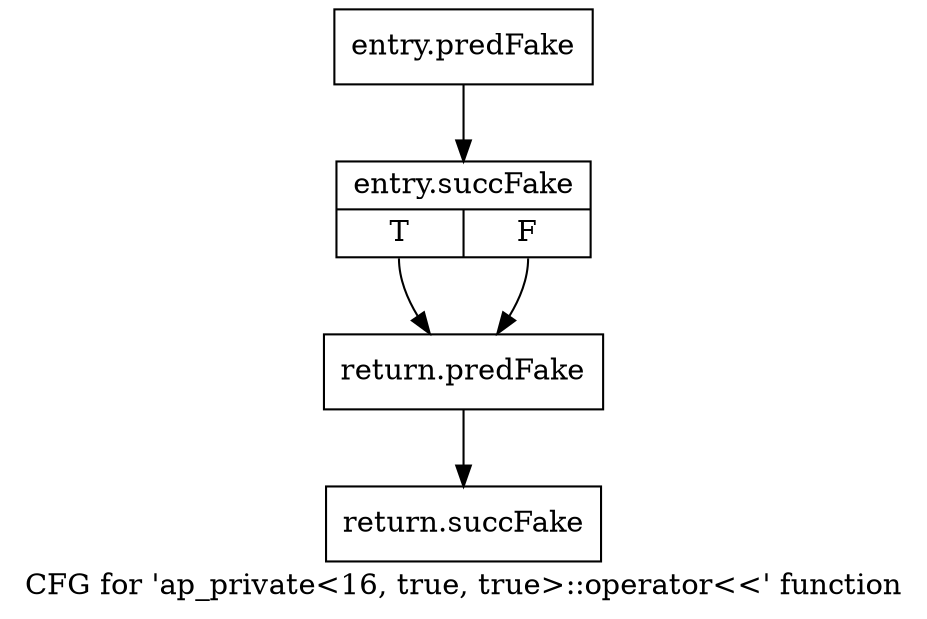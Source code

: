 digraph "CFG for 'ap_private\<16, true, true\>::operator\<\<' function" {
	label="CFG for 'ap_private\<16, true, true\>::operator\<\<' function";

	Node0x3e2fe60 [shape=record,filename="",linenumber="",label="{entry.predFake}"];
	Node0x3e2fe60 -> Node0x3edde90[ callList="" memoryops="" filename="/tools/Xilinx/Vitis_HLS/2022.1/include/etc/ap_private.h" execusionnum="0"];
	Node0x3edde90 [shape=record,filename="/tools/Xilinx/Vitis_HLS/2022.1/include/etc/ap_private.h",linenumber="2669",label="{entry.succFake|{<s0>T|<s1>F}}"];
	Node0x3edde90:s0 -> Node0x3e30560[ callList="" memoryops="" filename="/tools/Xilinx/Vitis_HLS/2022.1/include/etc/ap_private.h" execusionnum="0"];
	Node0x3edde90:s1 -> Node0x3e30560[ callList="" memoryops="" filename="/tools/Xilinx/Vitis_HLS/2022.1/include/etc/ap_private.h" execusionnum="0"];
	Node0x3e30560 [shape=record,filename="/tools/Xilinx/Vitis_HLS/2022.1/include/etc/ap_private.h",linenumber="2669",label="{return.predFake}"];
	Node0x3e30560 -> Node0x3edc5a0[ callList="" memoryops="" filename="/tools/Xilinx/Vitis_HLS/2022.1/include/etc/ap_private.h" execusionnum="0"];
	Node0x3edc5a0 [shape=record,filename="/tools/Xilinx/Vitis_HLS/2022.1/include/etc/ap_private.h",linenumber="2669",label="{return.succFake}"];
}
